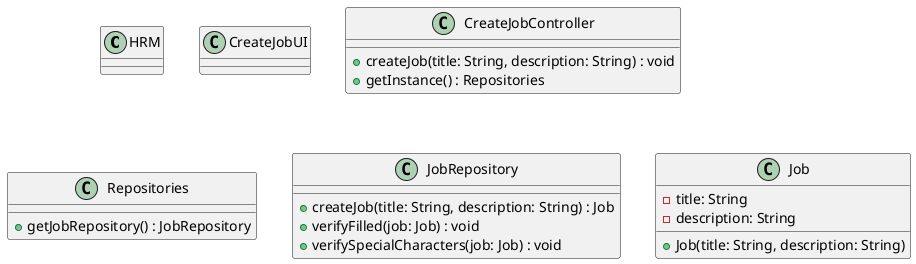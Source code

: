 @startuml
skinparam packageStyle rectangle
skinparam shadowing false
skinparam linetype polyline

class HRM {
}

class CreateJobUI {

}

class CreateJobController {
    +createJob(title: String, description: String) : void
    +getInstance() : Repositories
}

class Repositories {
    +getJobRepository() : JobRepository
}

class JobRepository {
    +createJob(title: String, description: String) : Job
    +verifyFilled(job: Job) : void
    +verifySpecialCharacters(job: Job) : void
}

class Job {
    - title: String
    - description: String
    + Job(title: String, description: String)
}

@enduml
